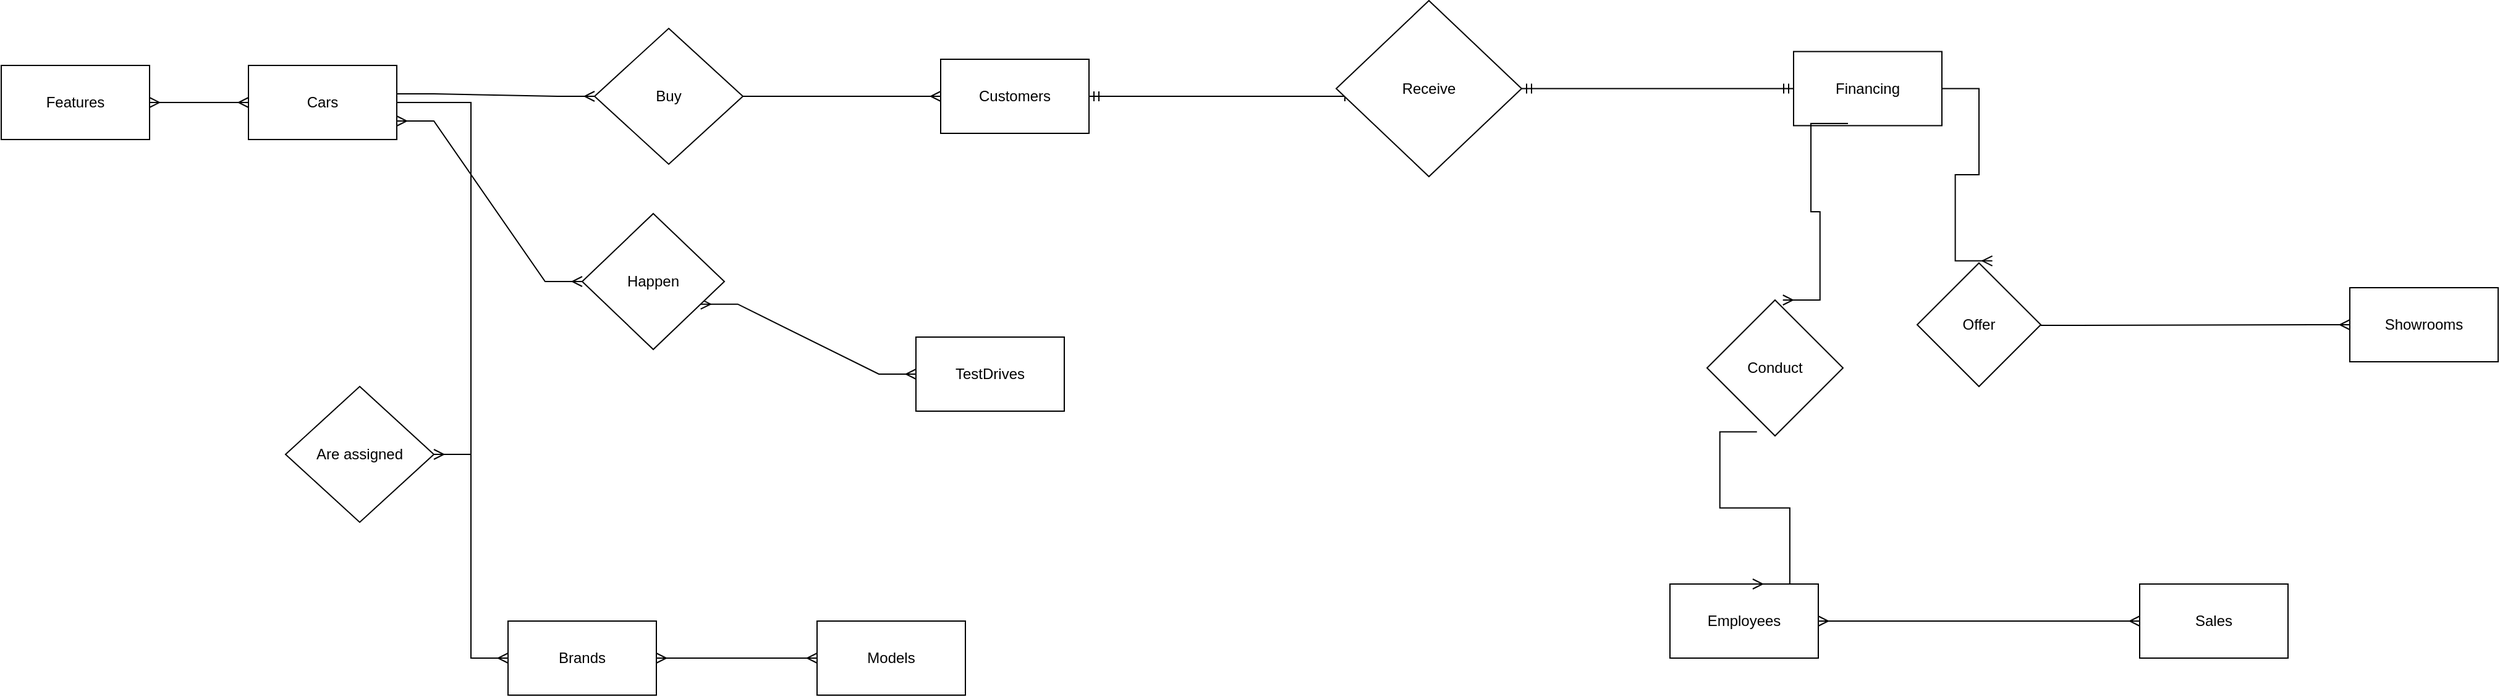 <mxfile version="24.0.4" type="device">
  <diagram id="R2lEEEUBdFMjLlhIrx00" name="Page-1">
    <mxGraphModel dx="2924" dy="1168" grid="1" gridSize="10" guides="1" tooltips="1" connect="1" arrows="1" fold="1" page="1" pageScale="1" pageWidth="850" pageHeight="1100" math="0" shadow="0" extFonts="Permanent Marker^https://fonts.googleapis.com/css?family=Permanent+Marker">
      <root>
        <mxCell id="0" />
        <mxCell id="1" parent="0" />
        <mxCell id="OF2-15ma23gHeTGtKy_F-2" value="Cars" style="rounded=0;whiteSpace=wrap;html=1;" parent="1" vertex="1">
          <mxGeometry x="40" y="80" width="120" height="60" as="geometry" />
        </mxCell>
        <mxCell id="OF2-15ma23gHeTGtKy_F-16" value="Customers" style="rounded=0;whiteSpace=wrap;html=1;" parent="1" vertex="1">
          <mxGeometry x="600" y="75" width="120" height="60" as="geometry" />
        </mxCell>
        <mxCell id="OF2-15ma23gHeTGtKy_F-17" value="Brands" style="rounded=0;whiteSpace=wrap;html=1;" parent="1" vertex="1">
          <mxGeometry x="250" y="530" width="120" height="60" as="geometry" />
        </mxCell>
        <mxCell id="OF2-15ma23gHeTGtKy_F-18" value="Models" style="rounded=0;whiteSpace=wrap;html=1;" parent="1" vertex="1">
          <mxGeometry x="500" y="530" width="120" height="60" as="geometry" />
        </mxCell>
        <mxCell id="OF2-15ma23gHeTGtKy_F-19" value="Features" style="rounded=0;whiteSpace=wrap;html=1;" parent="1" vertex="1">
          <mxGeometry x="-160" y="80" width="120" height="60" as="geometry" />
        </mxCell>
        <mxCell id="OF2-15ma23gHeTGtKy_F-20" value="Sales" style="rounded=0;whiteSpace=wrap;html=1;" parent="1" vertex="1">
          <mxGeometry x="1570" y="500" width="120" height="60" as="geometry" />
        </mxCell>
        <mxCell id="OF2-15ma23gHeTGtKy_F-21" value="TestDrives" style="rounded=0;whiteSpace=wrap;html=1;" parent="1" vertex="1">
          <mxGeometry x="580" y="300" width="120" height="60" as="geometry" />
        </mxCell>
        <mxCell id="OF2-15ma23gHeTGtKy_F-22" value="&lt;div&gt;Showrooms&lt;br&gt;&lt;/div&gt;" style="rounded=0;whiteSpace=wrap;html=1;" parent="1" vertex="1">
          <mxGeometry x="1740" y="260" width="120" height="60" as="geometry" />
        </mxCell>
        <mxCell id="OF2-15ma23gHeTGtKy_F-23" value="Employees" style="rounded=0;whiteSpace=wrap;html=1;" parent="1" vertex="1">
          <mxGeometry x="1190" y="500" width="120" height="60" as="geometry" />
        </mxCell>
        <mxCell id="OF2-15ma23gHeTGtKy_F-24" value="Financing" style="rounded=0;whiteSpace=wrap;html=1;" parent="1" vertex="1">
          <mxGeometry x="1290" y="68.75" width="120" height="60" as="geometry" />
        </mxCell>
        <mxCell id="OF2-15ma23gHeTGtKy_F-25" value="" style="edgeStyle=entityRelationEdgeStyle;fontSize=12;html=1;endArrow=ERmany;rounded=0;exitX=1;exitY=0.5;exitDx=0;exitDy=0;" parent="1" source="OF2-15ma23gHeTGtKy_F-3" target="OF2-15ma23gHeTGtKy_F-16" edge="1">
          <mxGeometry width="100" height="100" relative="1" as="geometry">
            <mxPoint x="220" y="670" as="sourcePoint" />
            <mxPoint x="560" y="83" as="targetPoint" />
          </mxGeometry>
        </mxCell>
        <mxCell id="OF2-15ma23gHeTGtKy_F-26" value="" style="edgeStyle=entityRelationEdgeStyle;fontSize=12;html=1;endArrow=ERmany;rounded=0;exitX=1;exitY=0.383;exitDx=0;exitDy=0;exitPerimeter=0;" parent="1" source="OF2-15ma23gHeTGtKy_F-2" target="OF2-15ma23gHeTGtKy_F-3" edge="1">
          <mxGeometry width="100" height="100" relative="1" as="geometry">
            <mxPoint x="200" y="83" as="sourcePoint" />
            <mxPoint x="580" y="90" as="targetPoint" />
          </mxGeometry>
        </mxCell>
        <mxCell id="OF2-15ma23gHeTGtKy_F-3" value="Buy" style="rhombus;whiteSpace=wrap;html=1;" parent="1" vertex="1">
          <mxGeometry x="320" y="50" width="120" height="110" as="geometry" />
        </mxCell>
        <mxCell id="OF2-15ma23gHeTGtKy_F-28" value="Are assigned" style="rhombus;whiteSpace=wrap;html=1;" parent="1" vertex="1">
          <mxGeometry x="70" y="340" width="120" height="110" as="geometry" />
        </mxCell>
        <mxCell id="OF2-15ma23gHeTGtKy_F-31" value="" style="edgeStyle=entityRelationEdgeStyle;fontSize=12;html=1;endArrow=ERmany;rounded=0;exitX=1;exitY=0.5;exitDx=0;exitDy=0;" parent="1" source="OF2-15ma23gHeTGtKy_F-2" target="OF2-15ma23gHeTGtKy_F-28" edge="1">
          <mxGeometry width="100" height="100" relative="1" as="geometry">
            <mxPoint x="120" y="250" as="sourcePoint" />
            <mxPoint x="200" y="190" as="targetPoint" />
          </mxGeometry>
        </mxCell>
        <mxCell id="OF2-15ma23gHeTGtKy_F-33" value="" style="edgeStyle=entityRelationEdgeStyle;fontSize=12;html=1;endArrow=ERmany;rounded=0;" parent="1" source="OF2-15ma23gHeTGtKy_F-28" target="OF2-15ma23gHeTGtKy_F-17" edge="1">
          <mxGeometry width="100" height="100" relative="1" as="geometry">
            <mxPoint x="170" y="610" as="sourcePoint" />
            <mxPoint x="260" y="560" as="targetPoint" />
          </mxGeometry>
        </mxCell>
        <mxCell id="OF2-15ma23gHeTGtKy_F-34" value="" style="edgeStyle=entityRelationEdgeStyle;fontSize=12;html=1;endArrow=ERmandOne;startArrow=ERmandOne;rounded=0;exitX=1;exitY=0.5;exitDx=0;exitDy=0;entryX=0.1;entryY=0.544;entryDx=0;entryDy=0;entryPerimeter=0;" parent="1" source="OF2-15ma23gHeTGtKy_F-16" target="OF2-15ma23gHeTGtKy_F-36" edge="1">
          <mxGeometry width="100" height="100" relative="1" as="geometry">
            <mxPoint x="470" y="590" as="sourcePoint" />
            <mxPoint x="570" y="490" as="targetPoint" />
          </mxGeometry>
        </mxCell>
        <mxCell id="OF2-15ma23gHeTGtKy_F-36" value="Receive" style="rhombus;whiteSpace=wrap;html=1;" parent="1" vertex="1">
          <mxGeometry x="920" y="27.5" width="150" height="142.5" as="geometry" />
        </mxCell>
        <mxCell id="OF2-15ma23gHeTGtKy_F-37" value="" style="edgeStyle=entityRelationEdgeStyle;fontSize=12;html=1;endArrow=ERmandOne;startArrow=ERmandOne;rounded=0;exitX=1;exitY=0.5;exitDx=0;exitDy=0;entryX=0;entryY=0.5;entryDx=0;entryDy=0;" parent="1" source="OF2-15ma23gHeTGtKy_F-36" target="OF2-15ma23gHeTGtKy_F-24" edge="1">
          <mxGeometry width="100" height="100" relative="1" as="geometry">
            <mxPoint x="1110" y="104.5" as="sourcePoint" />
            <mxPoint x="1310" y="99" as="targetPoint" />
          </mxGeometry>
        </mxCell>
        <mxCell id="OF2-15ma23gHeTGtKy_F-38" value="" style="edgeStyle=entityRelationEdgeStyle;fontSize=12;html=1;endArrow=ERmany;startArrow=ERmany;rounded=0;exitX=1;exitY=0.75;exitDx=0;exitDy=0;" parent="1" source="OF2-15ma23gHeTGtKy_F-40" target="OF2-15ma23gHeTGtKy_F-21" edge="1">
          <mxGeometry width="100" height="100" relative="1" as="geometry">
            <mxPoint x="410" y="360" as="sourcePoint" />
            <mxPoint x="510" y="260" as="targetPoint" />
          </mxGeometry>
        </mxCell>
        <mxCell id="OF2-15ma23gHeTGtKy_F-39" value="" style="edgeStyle=entityRelationEdgeStyle;fontSize=12;html=1;endArrow=ERmany;startArrow=ERmany;rounded=0;exitX=1;exitY=0.75;exitDx=0;exitDy=0;" parent="1" source="OF2-15ma23gHeTGtKy_F-2" target="OF2-15ma23gHeTGtKy_F-40" edge="1">
          <mxGeometry width="100" height="100" relative="1" as="geometry">
            <mxPoint x="160" y="125" as="sourcePoint" />
            <mxPoint x="580" y="330" as="targetPoint" />
          </mxGeometry>
        </mxCell>
        <mxCell id="OF2-15ma23gHeTGtKy_F-40" value="Happen" style="rhombus;whiteSpace=wrap;html=1;" parent="1" vertex="1">
          <mxGeometry x="310" y="200" width="115" height="110" as="geometry" />
        </mxCell>
        <mxCell id="OF2-15ma23gHeTGtKy_F-41" value="" style="edgeStyle=entityRelationEdgeStyle;fontSize=12;html=1;endArrow=ERmany;rounded=0;exitX=1;exitY=0.5;exitDx=0;exitDy=0;" parent="1" target="OF2-15ma23gHeTGtKy_F-22" edge="1">
          <mxGeometry width="100" height="100" relative="1" as="geometry">
            <mxPoint x="1490" y="290.51" as="sourcePoint" />
            <mxPoint x="1712.96" y="289.49" as="targetPoint" />
          </mxGeometry>
        </mxCell>
        <mxCell id="OF2-15ma23gHeTGtKy_F-42" value="" style="edgeStyle=entityRelationEdgeStyle;fontSize=12;html=1;endArrow=ERmany;rounded=0;exitX=1;exitY=0.5;exitDx=0;exitDy=0;entryX=0.608;entryY=-0.017;entryDx=0;entryDy=0;entryPerimeter=0;" parent="1" source="OF2-15ma23gHeTGtKy_F-24" target="OF2-15ma23gHeTGtKy_F-43" edge="1">
          <mxGeometry width="100" height="100" relative="1" as="geometry">
            <mxPoint x="1410" y="99" as="sourcePoint" />
            <mxPoint x="1473" y="509" as="targetPoint" />
          </mxGeometry>
        </mxCell>
        <mxCell id="OF2-15ma23gHeTGtKy_F-43" value="Offer" style="rhombus;whiteSpace=wrap;html=1;" parent="1" vertex="1">
          <mxGeometry x="1390" y="240" width="100" height="100" as="geometry" />
        </mxCell>
        <mxCell id="OF2-15ma23gHeTGtKy_F-44" value="" style="edgeStyle=entityRelationEdgeStyle;fontSize=12;html=1;endArrow=ERmany;rounded=0;exitX=0.367;exitY=0.971;exitDx=0;exitDy=0;exitPerimeter=0;entryX=0.558;entryY=0;entryDx=0;entryDy=0;entryPerimeter=0;" parent="1" source="OF2-15ma23gHeTGtKy_F-46" target="OF2-15ma23gHeTGtKy_F-23" edge="1">
          <mxGeometry width="100" height="100" relative="1" as="geometry">
            <mxPoint x="1250" y="410" as="sourcePoint" />
            <mxPoint x="1350" y="310" as="targetPoint" />
          </mxGeometry>
        </mxCell>
        <mxCell id="OF2-15ma23gHeTGtKy_F-45" value="" style="edgeStyle=entityRelationEdgeStyle;fontSize=12;html=1;endArrow=ERmany;rounded=0;exitX=0.367;exitY=0.971;exitDx=0;exitDy=0;exitPerimeter=0;entryX=0.558;entryY=0;entryDx=0;entryDy=0;entryPerimeter=0;" parent="1" source="OF2-15ma23gHeTGtKy_F-24" target="OF2-15ma23gHeTGtKy_F-46" edge="1">
          <mxGeometry width="100" height="100" relative="1" as="geometry">
            <mxPoint x="1334" y="127" as="sourcePoint" />
            <mxPoint x="1237" y="500" as="targetPoint" />
          </mxGeometry>
        </mxCell>
        <mxCell id="OF2-15ma23gHeTGtKy_F-46" value="Conduct" style="rhombus;whiteSpace=wrap;html=1;" parent="1" vertex="1">
          <mxGeometry x="1220" y="270" width="110" height="110" as="geometry" />
        </mxCell>
        <mxCell id="xgNPStk7QafRMWvjm5f5-1" value="" style="edgeStyle=entityRelationEdgeStyle;fontSize=12;html=1;endArrow=ERmany;startArrow=ERmany;rounded=0;" edge="1" parent="1" source="OF2-15ma23gHeTGtKy_F-23" target="OF2-15ma23gHeTGtKy_F-20">
          <mxGeometry width="100" height="100" relative="1" as="geometry">
            <mxPoint x="1300" y="690" as="sourcePoint" />
            <mxPoint x="1400" y="590" as="targetPoint" />
          </mxGeometry>
        </mxCell>
        <mxCell id="xgNPStk7QafRMWvjm5f5-3" value="" style="edgeStyle=entityRelationEdgeStyle;fontSize=12;html=1;endArrow=ERmany;startArrow=ERmany;rounded=0;" edge="1" parent="1" source="OF2-15ma23gHeTGtKy_F-17" target="OF2-15ma23gHeTGtKy_F-18">
          <mxGeometry width="100" height="100" relative="1" as="geometry">
            <mxPoint x="380" y="820" as="sourcePoint" />
            <mxPoint x="640" y="820" as="targetPoint" />
          </mxGeometry>
        </mxCell>
        <mxCell id="xgNPStk7QafRMWvjm5f5-5" value="" style="edgeStyle=entityRelationEdgeStyle;fontSize=12;html=1;endArrow=ERmany;startArrow=ERmany;rounded=0;entryX=0;entryY=0.5;entryDx=0;entryDy=0;" edge="1" parent="1" source="OF2-15ma23gHeTGtKy_F-19" target="OF2-15ma23gHeTGtKy_F-2">
          <mxGeometry width="100" height="100" relative="1" as="geometry">
            <mxPoint x="-90" y="228.75" as="sourcePoint" />
            <mxPoint x="-90" y="270.171" as="targetPoint" />
          </mxGeometry>
        </mxCell>
      </root>
    </mxGraphModel>
  </diagram>
</mxfile>
